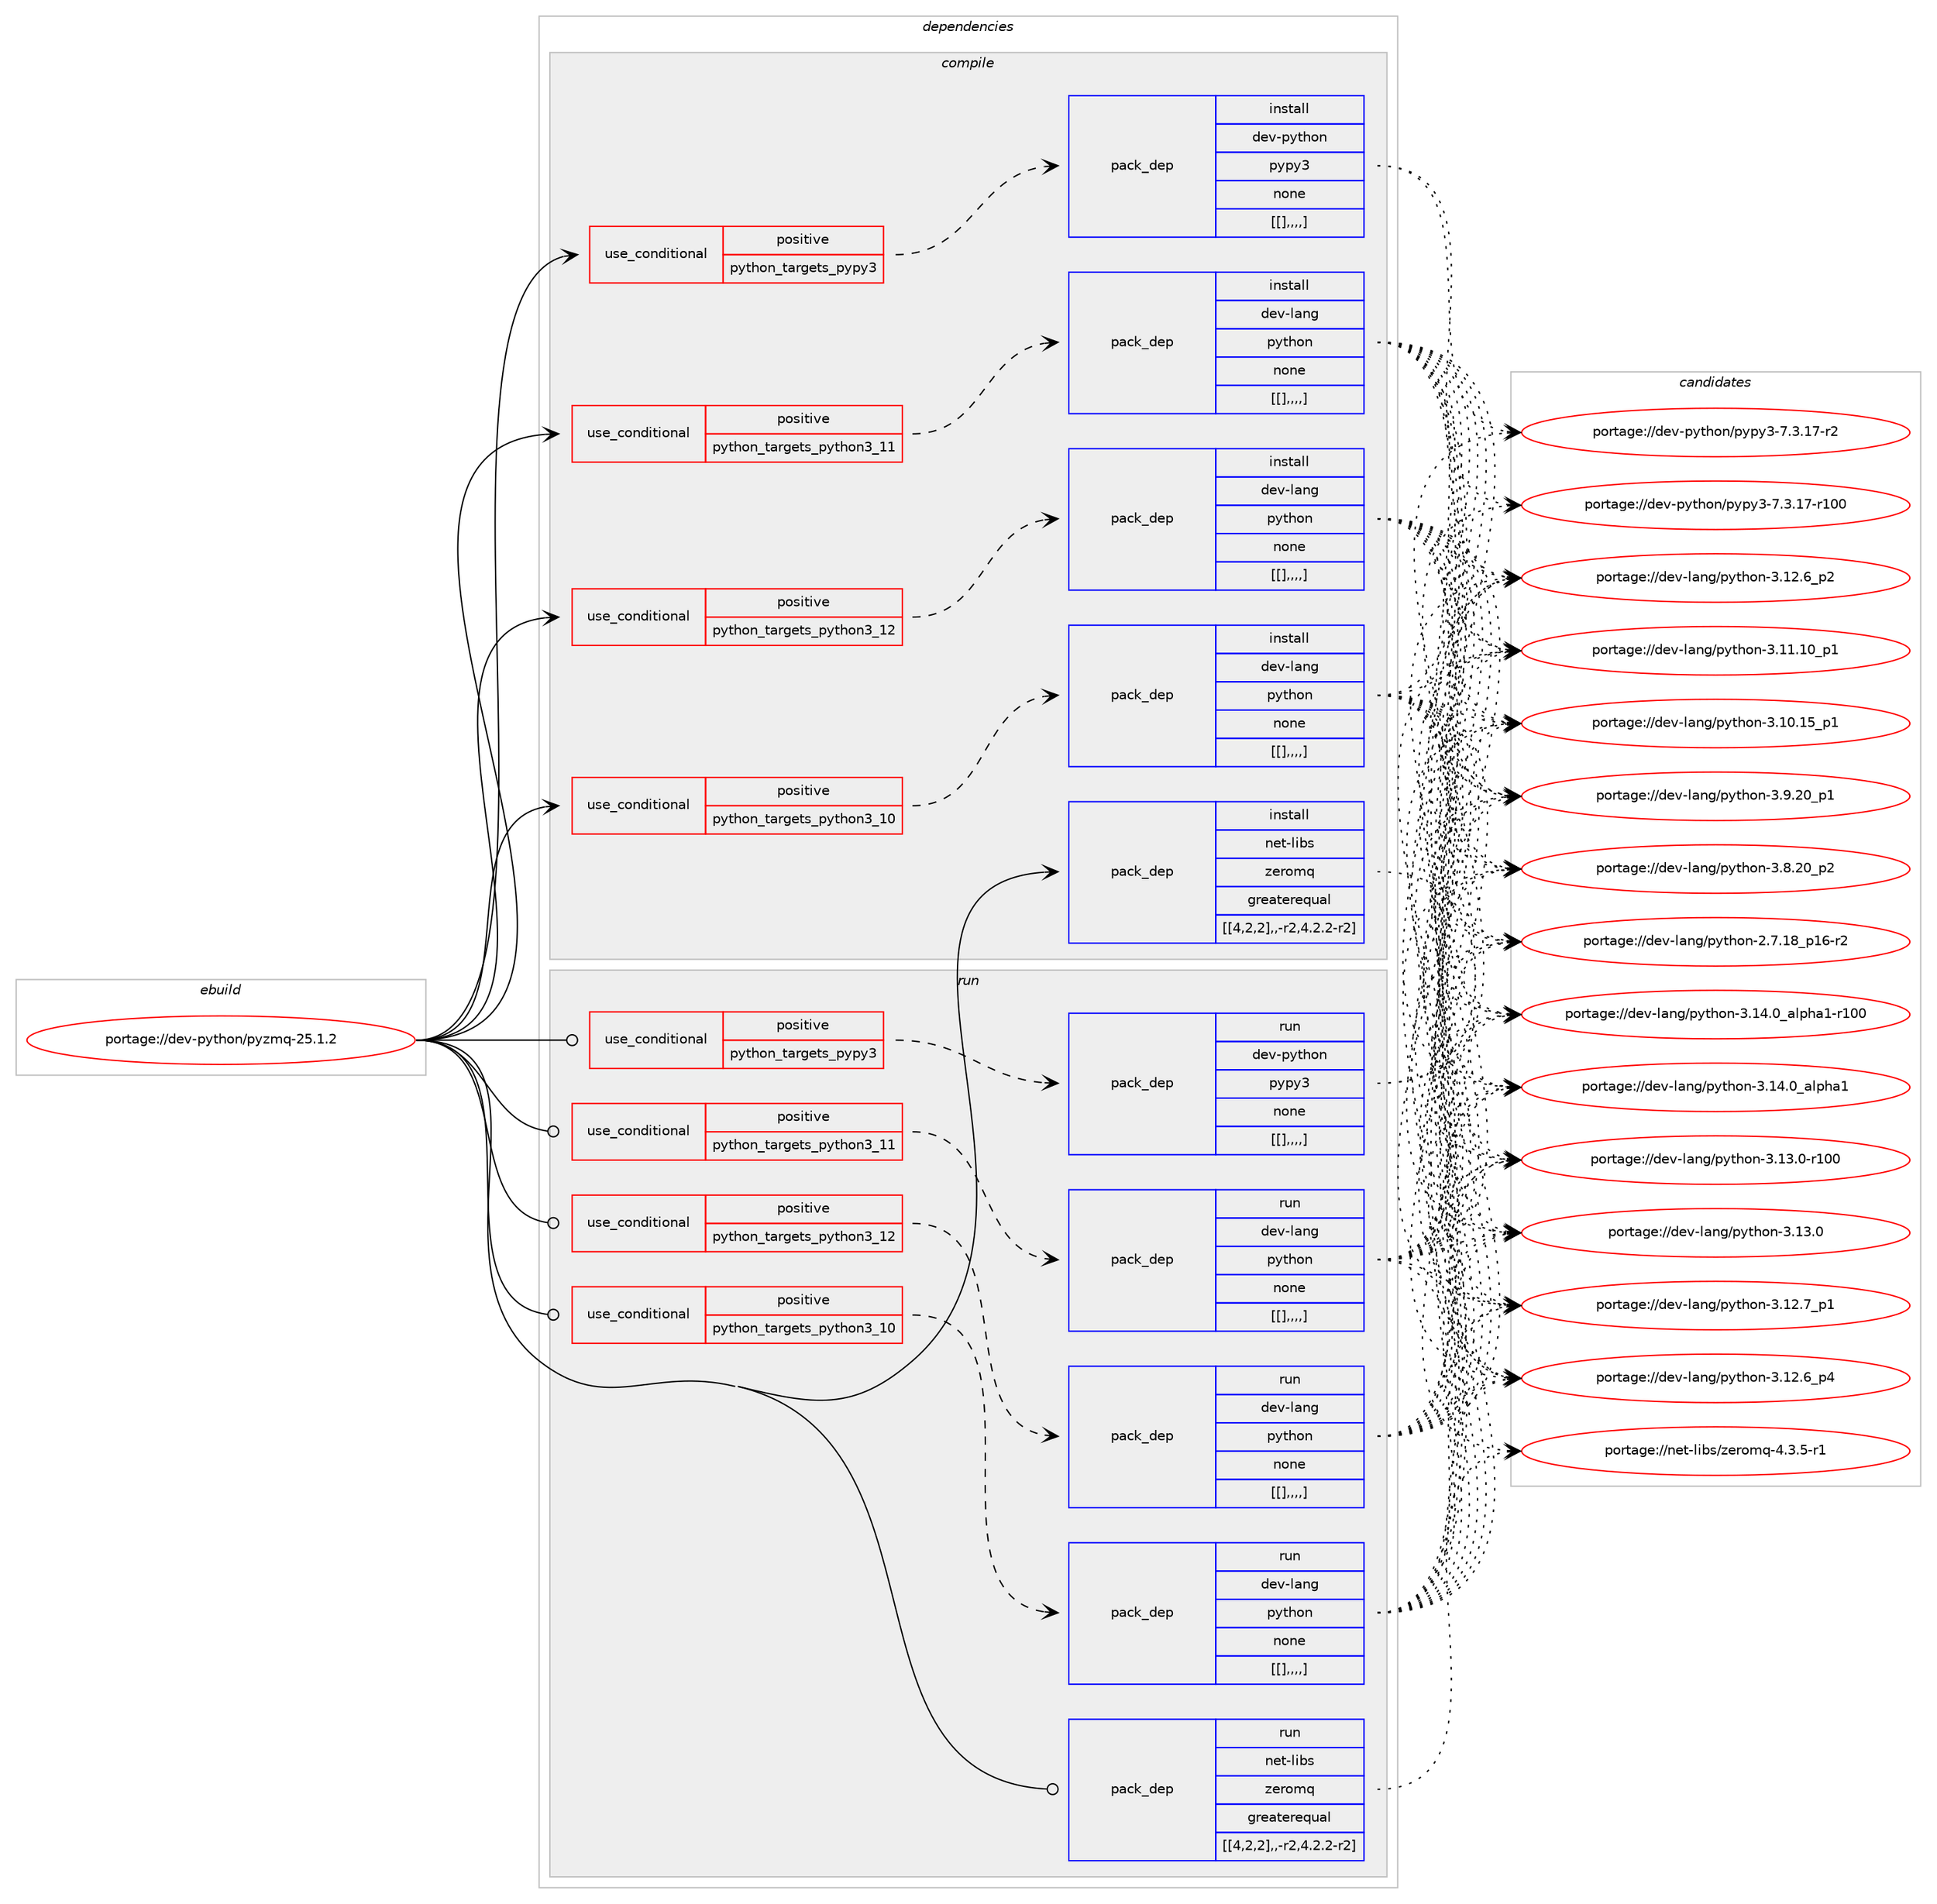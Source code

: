 digraph prolog {

# *************
# Graph options
# *************

newrank=true;
concentrate=true;
compound=true;
graph [rankdir=LR,fontname=Helvetica,fontsize=10,ranksep=1.5];#, ranksep=2.5, nodesep=0.2];
edge  [arrowhead=vee];
node  [fontname=Helvetica,fontsize=10];

# **********
# The ebuild
# **********

subgraph cluster_leftcol {
color=gray;
label=<<i>ebuild</i>>;
id [label="portage://dev-python/pyzmq-25.1.2", color=red, width=4, href="../dev-python/pyzmq-25.1.2.svg"];
}

# ****************
# The dependencies
# ****************

subgraph cluster_midcol {
color=gray;
label=<<i>dependencies</i>>;
subgraph cluster_compile {
fillcolor="#eeeeee";
style=filled;
label=<<i>compile</i>>;
subgraph cond41342 {
dependency167742 [label=<<TABLE BORDER="0" CELLBORDER="1" CELLSPACING="0" CELLPADDING="4"><TR><TD ROWSPAN="3" CELLPADDING="10">use_conditional</TD></TR><TR><TD>positive</TD></TR><TR><TD>python_targets_pypy3</TD></TR></TABLE>>, shape=none, color=red];
subgraph pack125048 {
dependency167782 [label=<<TABLE BORDER="0" CELLBORDER="1" CELLSPACING="0" CELLPADDING="4" WIDTH="220"><TR><TD ROWSPAN="6" CELLPADDING="30">pack_dep</TD></TR><TR><TD WIDTH="110">install</TD></TR><TR><TD>dev-python</TD></TR><TR><TD>pypy3</TD></TR><TR><TD>none</TD></TR><TR><TD>[[],,,,]</TD></TR></TABLE>>, shape=none, color=blue];
}
dependency167742:e -> dependency167782:w [weight=20,style="dashed",arrowhead="vee"];
}
id:e -> dependency167742:w [weight=20,style="solid",arrowhead="vee"];
subgraph cond41390 {
dependency167803 [label=<<TABLE BORDER="0" CELLBORDER="1" CELLSPACING="0" CELLPADDING="4"><TR><TD ROWSPAN="3" CELLPADDING="10">use_conditional</TD></TR><TR><TD>positive</TD></TR><TR><TD>python_targets_python3_10</TD></TR></TABLE>>, shape=none, color=red];
subgraph pack125117 {
dependency167871 [label=<<TABLE BORDER="0" CELLBORDER="1" CELLSPACING="0" CELLPADDING="4" WIDTH="220"><TR><TD ROWSPAN="6" CELLPADDING="30">pack_dep</TD></TR><TR><TD WIDTH="110">install</TD></TR><TR><TD>dev-lang</TD></TR><TR><TD>python</TD></TR><TR><TD>none</TD></TR><TR><TD>[[],,,,]</TD></TR></TABLE>>, shape=none, color=blue];
}
dependency167803:e -> dependency167871:w [weight=20,style="dashed",arrowhead="vee"];
}
id:e -> dependency167803:w [weight=20,style="solid",arrowhead="vee"];
subgraph cond41421 {
dependency167964 [label=<<TABLE BORDER="0" CELLBORDER="1" CELLSPACING="0" CELLPADDING="4"><TR><TD ROWSPAN="3" CELLPADDING="10">use_conditional</TD></TR><TR><TD>positive</TD></TR><TR><TD>python_targets_python3_11</TD></TR></TABLE>>, shape=none, color=red];
subgraph pack125170 {
dependency167984 [label=<<TABLE BORDER="0" CELLBORDER="1" CELLSPACING="0" CELLPADDING="4" WIDTH="220"><TR><TD ROWSPAN="6" CELLPADDING="30">pack_dep</TD></TR><TR><TD WIDTH="110">install</TD></TR><TR><TD>dev-lang</TD></TR><TR><TD>python</TD></TR><TR><TD>none</TD></TR><TR><TD>[[],,,,]</TD></TR></TABLE>>, shape=none, color=blue];
}
dependency167964:e -> dependency167984:w [weight=20,style="dashed",arrowhead="vee"];
}
id:e -> dependency167964:w [weight=20,style="solid",arrowhead="vee"];
subgraph cond41470 {
dependency167990 [label=<<TABLE BORDER="0" CELLBORDER="1" CELLSPACING="0" CELLPADDING="4"><TR><TD ROWSPAN="3" CELLPADDING="10">use_conditional</TD></TR><TR><TD>positive</TD></TR><TR><TD>python_targets_python3_12</TD></TR></TABLE>>, shape=none, color=red];
subgraph pack125188 {
dependency168034 [label=<<TABLE BORDER="0" CELLBORDER="1" CELLSPACING="0" CELLPADDING="4" WIDTH="220"><TR><TD ROWSPAN="6" CELLPADDING="30">pack_dep</TD></TR><TR><TD WIDTH="110">install</TD></TR><TR><TD>dev-lang</TD></TR><TR><TD>python</TD></TR><TR><TD>none</TD></TR><TR><TD>[[],,,,]</TD></TR></TABLE>>, shape=none, color=blue];
}
dependency167990:e -> dependency168034:w [weight=20,style="dashed",arrowhead="vee"];
}
id:e -> dependency167990:w [weight=20,style="solid",arrowhead="vee"];
subgraph pack125216 {
dependency168097 [label=<<TABLE BORDER="0" CELLBORDER="1" CELLSPACING="0" CELLPADDING="4" WIDTH="220"><TR><TD ROWSPAN="6" CELLPADDING="30">pack_dep</TD></TR><TR><TD WIDTH="110">install</TD></TR><TR><TD>net-libs</TD></TR><TR><TD>zeromq</TD></TR><TR><TD>greaterequal</TD></TR><TR><TD>[[4,2,2],,-r2,4.2.2-r2]</TD></TR></TABLE>>, shape=none, color=blue];
}
id:e -> dependency168097:w [weight=20,style="solid",arrowhead="vee"];
}
subgraph cluster_compileandrun {
fillcolor="#eeeeee";
style=filled;
label=<<i>compile and run</i>>;
}
subgraph cluster_run {
fillcolor="#eeeeee";
style=filled;
label=<<i>run</i>>;
subgraph cond41516 {
dependency168124 [label=<<TABLE BORDER="0" CELLBORDER="1" CELLSPACING="0" CELLPADDING="4"><TR><TD ROWSPAN="3" CELLPADDING="10">use_conditional</TD></TR><TR><TD>positive</TD></TR><TR><TD>python_targets_pypy3</TD></TR></TABLE>>, shape=none, color=red];
subgraph pack125264 {
dependency168129 [label=<<TABLE BORDER="0" CELLBORDER="1" CELLSPACING="0" CELLPADDING="4" WIDTH="220"><TR><TD ROWSPAN="6" CELLPADDING="30">pack_dep</TD></TR><TR><TD WIDTH="110">run</TD></TR><TR><TD>dev-python</TD></TR><TR><TD>pypy3</TD></TR><TR><TD>none</TD></TR><TR><TD>[[],,,,]</TD></TR></TABLE>>, shape=none, color=blue];
}
dependency168124:e -> dependency168129:w [weight=20,style="dashed",arrowhead="vee"];
}
id:e -> dependency168124:w [weight=20,style="solid",arrowhead="odot"];
subgraph cond41538 {
dependency168209 [label=<<TABLE BORDER="0" CELLBORDER="1" CELLSPACING="0" CELLPADDING="4"><TR><TD ROWSPAN="3" CELLPADDING="10">use_conditional</TD></TR><TR><TD>positive</TD></TR><TR><TD>python_targets_python3_10</TD></TR></TABLE>>, shape=none, color=red];
subgraph pack125336 {
dependency168229 [label=<<TABLE BORDER="0" CELLBORDER="1" CELLSPACING="0" CELLPADDING="4" WIDTH="220"><TR><TD ROWSPAN="6" CELLPADDING="30">pack_dep</TD></TR><TR><TD WIDTH="110">run</TD></TR><TR><TD>dev-lang</TD></TR><TR><TD>python</TD></TR><TR><TD>none</TD></TR><TR><TD>[[],,,,]</TD></TR></TABLE>>, shape=none, color=blue];
}
dependency168209:e -> dependency168229:w [weight=20,style="dashed",arrowhead="vee"];
}
id:e -> dependency168209:w [weight=20,style="solid",arrowhead="odot"];
subgraph cond41569 {
dependency168274 [label=<<TABLE BORDER="0" CELLBORDER="1" CELLSPACING="0" CELLPADDING="4"><TR><TD ROWSPAN="3" CELLPADDING="10">use_conditional</TD></TR><TR><TD>positive</TD></TR><TR><TD>python_targets_python3_11</TD></TR></TABLE>>, shape=none, color=red];
subgraph pack125373 {
dependency168296 [label=<<TABLE BORDER="0" CELLBORDER="1" CELLSPACING="0" CELLPADDING="4" WIDTH="220"><TR><TD ROWSPAN="6" CELLPADDING="30">pack_dep</TD></TR><TR><TD WIDTH="110">run</TD></TR><TR><TD>dev-lang</TD></TR><TR><TD>python</TD></TR><TR><TD>none</TD></TR><TR><TD>[[],,,,]</TD></TR></TABLE>>, shape=none, color=blue];
}
dependency168274:e -> dependency168296:w [weight=20,style="dashed",arrowhead="vee"];
}
id:e -> dependency168274:w [weight=20,style="solid",arrowhead="odot"];
subgraph cond41608 {
dependency168359 [label=<<TABLE BORDER="0" CELLBORDER="1" CELLSPACING="0" CELLPADDING="4"><TR><TD ROWSPAN="3" CELLPADDING="10">use_conditional</TD></TR><TR><TD>positive</TD></TR><TR><TD>python_targets_python3_12</TD></TR></TABLE>>, shape=none, color=red];
subgraph pack125446 {
dependency168420 [label=<<TABLE BORDER="0" CELLBORDER="1" CELLSPACING="0" CELLPADDING="4" WIDTH="220"><TR><TD ROWSPAN="6" CELLPADDING="30">pack_dep</TD></TR><TR><TD WIDTH="110">run</TD></TR><TR><TD>dev-lang</TD></TR><TR><TD>python</TD></TR><TR><TD>none</TD></TR><TR><TD>[[],,,,]</TD></TR></TABLE>>, shape=none, color=blue];
}
dependency168359:e -> dependency168420:w [weight=20,style="dashed",arrowhead="vee"];
}
id:e -> dependency168359:w [weight=20,style="solid",arrowhead="odot"];
subgraph pack125492 {
dependency168493 [label=<<TABLE BORDER="0" CELLBORDER="1" CELLSPACING="0" CELLPADDING="4" WIDTH="220"><TR><TD ROWSPAN="6" CELLPADDING="30">pack_dep</TD></TR><TR><TD WIDTH="110">run</TD></TR><TR><TD>net-libs</TD></TR><TR><TD>zeromq</TD></TR><TR><TD>greaterequal</TD></TR><TR><TD>[[4,2,2],,-r2,4.2.2-r2]</TD></TR></TABLE>>, shape=none, color=blue];
}
id:e -> dependency168493:w [weight=20,style="solid",arrowhead="odot"];
}
}

# **************
# The candidates
# **************

subgraph cluster_choices {
rank=same;
color=gray;
label=<<i>candidates</i>>;

subgraph choice125066 {
color=black;
nodesep=1;
choice100101118451121211161041111104711212111212151455546514649554511450 [label="portage://dev-python/pypy3-7.3.17-r2", color=red, width=4,href="../dev-python/pypy3-7.3.17-r2.svg"];
choice1001011184511212111610411111047112121112121514555465146495545114494848 [label="portage://dev-python/pypy3-7.3.17-r100", color=red, width=4,href="../dev-python/pypy3-7.3.17-r100.svg"];
dependency167782:e -> choice100101118451121211161041111104711212111212151455546514649554511450:w [style=dotted,weight="100"];
dependency167782:e -> choice1001011184511212111610411111047112121112121514555465146495545114494848:w [style=dotted,weight="100"];
}
subgraph choice125067 {
color=black;
nodesep=1;
choice100101118451089711010347112121116104111110455146495246489597108112104974945114494848 [label="portage://dev-lang/python-3.14.0_alpha1-r100", color=red, width=4,href="../dev-lang/python-3.14.0_alpha1-r100.svg"];
choice1001011184510897110103471121211161041111104551464952464895971081121049749 [label="portage://dev-lang/python-3.14.0_alpha1", color=red, width=4,href="../dev-lang/python-3.14.0_alpha1.svg"];
choice1001011184510897110103471121211161041111104551464951464845114494848 [label="portage://dev-lang/python-3.13.0-r100", color=red, width=4,href="../dev-lang/python-3.13.0-r100.svg"];
choice10010111845108971101034711212111610411111045514649514648 [label="portage://dev-lang/python-3.13.0", color=red, width=4,href="../dev-lang/python-3.13.0.svg"];
choice100101118451089711010347112121116104111110455146495046559511249 [label="portage://dev-lang/python-3.12.7_p1", color=red, width=4,href="../dev-lang/python-3.12.7_p1.svg"];
choice100101118451089711010347112121116104111110455146495046549511252 [label="portage://dev-lang/python-3.12.6_p4", color=red, width=4,href="../dev-lang/python-3.12.6_p4.svg"];
choice100101118451089711010347112121116104111110455146495046549511250 [label="portage://dev-lang/python-3.12.6_p2", color=red, width=4,href="../dev-lang/python-3.12.6_p2.svg"];
choice10010111845108971101034711212111610411111045514649494649489511249 [label="portage://dev-lang/python-3.11.10_p1", color=red, width=4,href="../dev-lang/python-3.11.10_p1.svg"];
choice10010111845108971101034711212111610411111045514649484649539511249 [label="portage://dev-lang/python-3.10.15_p1", color=red, width=4,href="../dev-lang/python-3.10.15_p1.svg"];
choice100101118451089711010347112121116104111110455146574650489511249 [label="portage://dev-lang/python-3.9.20_p1", color=red, width=4,href="../dev-lang/python-3.9.20_p1.svg"];
choice100101118451089711010347112121116104111110455146564650489511250 [label="portage://dev-lang/python-3.8.20_p2", color=red, width=4,href="../dev-lang/python-3.8.20_p2.svg"];
choice100101118451089711010347112121116104111110455046554649569511249544511450 [label="portage://dev-lang/python-2.7.18_p16-r2", color=red, width=4,href="../dev-lang/python-2.7.18_p16-r2.svg"];
dependency167871:e -> choice100101118451089711010347112121116104111110455146495246489597108112104974945114494848:w [style=dotted,weight="100"];
dependency167871:e -> choice1001011184510897110103471121211161041111104551464952464895971081121049749:w [style=dotted,weight="100"];
dependency167871:e -> choice1001011184510897110103471121211161041111104551464951464845114494848:w [style=dotted,weight="100"];
dependency167871:e -> choice10010111845108971101034711212111610411111045514649514648:w [style=dotted,weight="100"];
dependency167871:e -> choice100101118451089711010347112121116104111110455146495046559511249:w [style=dotted,weight="100"];
dependency167871:e -> choice100101118451089711010347112121116104111110455146495046549511252:w [style=dotted,weight="100"];
dependency167871:e -> choice100101118451089711010347112121116104111110455146495046549511250:w [style=dotted,weight="100"];
dependency167871:e -> choice10010111845108971101034711212111610411111045514649494649489511249:w [style=dotted,weight="100"];
dependency167871:e -> choice10010111845108971101034711212111610411111045514649484649539511249:w [style=dotted,weight="100"];
dependency167871:e -> choice100101118451089711010347112121116104111110455146574650489511249:w [style=dotted,weight="100"];
dependency167871:e -> choice100101118451089711010347112121116104111110455146564650489511250:w [style=dotted,weight="100"];
dependency167871:e -> choice100101118451089711010347112121116104111110455046554649569511249544511450:w [style=dotted,weight="100"];
}
subgraph choice125071 {
color=black;
nodesep=1;
choice100101118451089711010347112121116104111110455146495246489597108112104974945114494848 [label="portage://dev-lang/python-3.14.0_alpha1-r100", color=red, width=4,href="../dev-lang/python-3.14.0_alpha1-r100.svg"];
choice1001011184510897110103471121211161041111104551464952464895971081121049749 [label="portage://dev-lang/python-3.14.0_alpha1", color=red, width=4,href="../dev-lang/python-3.14.0_alpha1.svg"];
choice1001011184510897110103471121211161041111104551464951464845114494848 [label="portage://dev-lang/python-3.13.0-r100", color=red, width=4,href="../dev-lang/python-3.13.0-r100.svg"];
choice10010111845108971101034711212111610411111045514649514648 [label="portage://dev-lang/python-3.13.0", color=red, width=4,href="../dev-lang/python-3.13.0.svg"];
choice100101118451089711010347112121116104111110455146495046559511249 [label="portage://dev-lang/python-3.12.7_p1", color=red, width=4,href="../dev-lang/python-3.12.7_p1.svg"];
choice100101118451089711010347112121116104111110455146495046549511252 [label="portage://dev-lang/python-3.12.6_p4", color=red, width=4,href="../dev-lang/python-3.12.6_p4.svg"];
choice100101118451089711010347112121116104111110455146495046549511250 [label="portage://dev-lang/python-3.12.6_p2", color=red, width=4,href="../dev-lang/python-3.12.6_p2.svg"];
choice10010111845108971101034711212111610411111045514649494649489511249 [label="portage://dev-lang/python-3.11.10_p1", color=red, width=4,href="../dev-lang/python-3.11.10_p1.svg"];
choice10010111845108971101034711212111610411111045514649484649539511249 [label="portage://dev-lang/python-3.10.15_p1", color=red, width=4,href="../dev-lang/python-3.10.15_p1.svg"];
choice100101118451089711010347112121116104111110455146574650489511249 [label="portage://dev-lang/python-3.9.20_p1", color=red, width=4,href="../dev-lang/python-3.9.20_p1.svg"];
choice100101118451089711010347112121116104111110455146564650489511250 [label="portage://dev-lang/python-3.8.20_p2", color=red, width=4,href="../dev-lang/python-3.8.20_p2.svg"];
choice100101118451089711010347112121116104111110455046554649569511249544511450 [label="portage://dev-lang/python-2.7.18_p16-r2", color=red, width=4,href="../dev-lang/python-2.7.18_p16-r2.svg"];
dependency167984:e -> choice100101118451089711010347112121116104111110455146495246489597108112104974945114494848:w [style=dotted,weight="100"];
dependency167984:e -> choice1001011184510897110103471121211161041111104551464952464895971081121049749:w [style=dotted,weight="100"];
dependency167984:e -> choice1001011184510897110103471121211161041111104551464951464845114494848:w [style=dotted,weight="100"];
dependency167984:e -> choice10010111845108971101034711212111610411111045514649514648:w [style=dotted,weight="100"];
dependency167984:e -> choice100101118451089711010347112121116104111110455146495046559511249:w [style=dotted,weight="100"];
dependency167984:e -> choice100101118451089711010347112121116104111110455146495046549511252:w [style=dotted,weight="100"];
dependency167984:e -> choice100101118451089711010347112121116104111110455146495046549511250:w [style=dotted,weight="100"];
dependency167984:e -> choice10010111845108971101034711212111610411111045514649494649489511249:w [style=dotted,weight="100"];
dependency167984:e -> choice10010111845108971101034711212111610411111045514649484649539511249:w [style=dotted,weight="100"];
dependency167984:e -> choice100101118451089711010347112121116104111110455146574650489511249:w [style=dotted,weight="100"];
dependency167984:e -> choice100101118451089711010347112121116104111110455146564650489511250:w [style=dotted,weight="100"];
dependency167984:e -> choice100101118451089711010347112121116104111110455046554649569511249544511450:w [style=dotted,weight="100"];
}
subgraph choice125145 {
color=black;
nodesep=1;
choice100101118451089711010347112121116104111110455146495246489597108112104974945114494848 [label="portage://dev-lang/python-3.14.0_alpha1-r100", color=red, width=4,href="../dev-lang/python-3.14.0_alpha1-r100.svg"];
choice1001011184510897110103471121211161041111104551464952464895971081121049749 [label="portage://dev-lang/python-3.14.0_alpha1", color=red, width=4,href="../dev-lang/python-3.14.0_alpha1.svg"];
choice1001011184510897110103471121211161041111104551464951464845114494848 [label="portage://dev-lang/python-3.13.0-r100", color=red, width=4,href="../dev-lang/python-3.13.0-r100.svg"];
choice10010111845108971101034711212111610411111045514649514648 [label="portage://dev-lang/python-3.13.0", color=red, width=4,href="../dev-lang/python-3.13.0.svg"];
choice100101118451089711010347112121116104111110455146495046559511249 [label="portage://dev-lang/python-3.12.7_p1", color=red, width=4,href="../dev-lang/python-3.12.7_p1.svg"];
choice100101118451089711010347112121116104111110455146495046549511252 [label="portage://dev-lang/python-3.12.6_p4", color=red, width=4,href="../dev-lang/python-3.12.6_p4.svg"];
choice100101118451089711010347112121116104111110455146495046549511250 [label="portage://dev-lang/python-3.12.6_p2", color=red, width=4,href="../dev-lang/python-3.12.6_p2.svg"];
choice10010111845108971101034711212111610411111045514649494649489511249 [label="portage://dev-lang/python-3.11.10_p1", color=red, width=4,href="../dev-lang/python-3.11.10_p1.svg"];
choice10010111845108971101034711212111610411111045514649484649539511249 [label="portage://dev-lang/python-3.10.15_p1", color=red, width=4,href="../dev-lang/python-3.10.15_p1.svg"];
choice100101118451089711010347112121116104111110455146574650489511249 [label="portage://dev-lang/python-3.9.20_p1", color=red, width=4,href="../dev-lang/python-3.9.20_p1.svg"];
choice100101118451089711010347112121116104111110455146564650489511250 [label="portage://dev-lang/python-3.8.20_p2", color=red, width=4,href="../dev-lang/python-3.8.20_p2.svg"];
choice100101118451089711010347112121116104111110455046554649569511249544511450 [label="portage://dev-lang/python-2.7.18_p16-r2", color=red, width=4,href="../dev-lang/python-2.7.18_p16-r2.svg"];
dependency168034:e -> choice100101118451089711010347112121116104111110455146495246489597108112104974945114494848:w [style=dotted,weight="100"];
dependency168034:e -> choice1001011184510897110103471121211161041111104551464952464895971081121049749:w [style=dotted,weight="100"];
dependency168034:e -> choice1001011184510897110103471121211161041111104551464951464845114494848:w [style=dotted,weight="100"];
dependency168034:e -> choice10010111845108971101034711212111610411111045514649514648:w [style=dotted,weight="100"];
dependency168034:e -> choice100101118451089711010347112121116104111110455146495046559511249:w [style=dotted,weight="100"];
dependency168034:e -> choice100101118451089711010347112121116104111110455146495046549511252:w [style=dotted,weight="100"];
dependency168034:e -> choice100101118451089711010347112121116104111110455146495046549511250:w [style=dotted,weight="100"];
dependency168034:e -> choice10010111845108971101034711212111610411111045514649494649489511249:w [style=dotted,weight="100"];
dependency168034:e -> choice10010111845108971101034711212111610411111045514649484649539511249:w [style=dotted,weight="100"];
dependency168034:e -> choice100101118451089711010347112121116104111110455146574650489511249:w [style=dotted,weight="100"];
dependency168034:e -> choice100101118451089711010347112121116104111110455146564650489511250:w [style=dotted,weight="100"];
dependency168034:e -> choice100101118451089711010347112121116104111110455046554649569511249544511450:w [style=dotted,weight="100"];
}
subgraph choice125163 {
color=black;
nodesep=1;
choice1101011164510810598115471221011141111091134552465146534511449 [label="portage://net-libs/zeromq-4.3.5-r1", color=red, width=4,href="../net-libs/zeromq-4.3.5-r1.svg"];
dependency168097:e -> choice1101011164510810598115471221011141111091134552465146534511449:w [style=dotted,weight="100"];
}
subgraph choice125180 {
color=black;
nodesep=1;
choice100101118451121211161041111104711212111212151455546514649554511450 [label="portage://dev-python/pypy3-7.3.17-r2", color=red, width=4,href="../dev-python/pypy3-7.3.17-r2.svg"];
choice1001011184511212111610411111047112121112121514555465146495545114494848 [label="portage://dev-python/pypy3-7.3.17-r100", color=red, width=4,href="../dev-python/pypy3-7.3.17-r100.svg"];
dependency168129:e -> choice100101118451121211161041111104711212111212151455546514649554511450:w [style=dotted,weight="100"];
dependency168129:e -> choice1001011184511212111610411111047112121112121514555465146495545114494848:w [style=dotted,weight="100"];
}
subgraph choice125191 {
color=black;
nodesep=1;
choice100101118451089711010347112121116104111110455146495246489597108112104974945114494848 [label="portage://dev-lang/python-3.14.0_alpha1-r100", color=red, width=4,href="../dev-lang/python-3.14.0_alpha1-r100.svg"];
choice1001011184510897110103471121211161041111104551464952464895971081121049749 [label="portage://dev-lang/python-3.14.0_alpha1", color=red, width=4,href="../dev-lang/python-3.14.0_alpha1.svg"];
choice1001011184510897110103471121211161041111104551464951464845114494848 [label="portage://dev-lang/python-3.13.0-r100", color=red, width=4,href="../dev-lang/python-3.13.0-r100.svg"];
choice10010111845108971101034711212111610411111045514649514648 [label="portage://dev-lang/python-3.13.0", color=red, width=4,href="../dev-lang/python-3.13.0.svg"];
choice100101118451089711010347112121116104111110455146495046559511249 [label="portage://dev-lang/python-3.12.7_p1", color=red, width=4,href="../dev-lang/python-3.12.7_p1.svg"];
choice100101118451089711010347112121116104111110455146495046549511252 [label="portage://dev-lang/python-3.12.6_p4", color=red, width=4,href="../dev-lang/python-3.12.6_p4.svg"];
choice100101118451089711010347112121116104111110455146495046549511250 [label="portage://dev-lang/python-3.12.6_p2", color=red, width=4,href="../dev-lang/python-3.12.6_p2.svg"];
choice10010111845108971101034711212111610411111045514649494649489511249 [label="portage://dev-lang/python-3.11.10_p1", color=red, width=4,href="../dev-lang/python-3.11.10_p1.svg"];
choice10010111845108971101034711212111610411111045514649484649539511249 [label="portage://dev-lang/python-3.10.15_p1", color=red, width=4,href="../dev-lang/python-3.10.15_p1.svg"];
choice100101118451089711010347112121116104111110455146574650489511249 [label="portage://dev-lang/python-3.9.20_p1", color=red, width=4,href="../dev-lang/python-3.9.20_p1.svg"];
choice100101118451089711010347112121116104111110455146564650489511250 [label="portage://dev-lang/python-3.8.20_p2", color=red, width=4,href="../dev-lang/python-3.8.20_p2.svg"];
choice100101118451089711010347112121116104111110455046554649569511249544511450 [label="portage://dev-lang/python-2.7.18_p16-r2", color=red, width=4,href="../dev-lang/python-2.7.18_p16-r2.svg"];
dependency168229:e -> choice100101118451089711010347112121116104111110455146495246489597108112104974945114494848:w [style=dotted,weight="100"];
dependency168229:e -> choice1001011184510897110103471121211161041111104551464952464895971081121049749:w [style=dotted,weight="100"];
dependency168229:e -> choice1001011184510897110103471121211161041111104551464951464845114494848:w [style=dotted,weight="100"];
dependency168229:e -> choice10010111845108971101034711212111610411111045514649514648:w [style=dotted,weight="100"];
dependency168229:e -> choice100101118451089711010347112121116104111110455146495046559511249:w [style=dotted,weight="100"];
dependency168229:e -> choice100101118451089711010347112121116104111110455146495046549511252:w [style=dotted,weight="100"];
dependency168229:e -> choice100101118451089711010347112121116104111110455146495046549511250:w [style=dotted,weight="100"];
dependency168229:e -> choice10010111845108971101034711212111610411111045514649494649489511249:w [style=dotted,weight="100"];
dependency168229:e -> choice10010111845108971101034711212111610411111045514649484649539511249:w [style=dotted,weight="100"];
dependency168229:e -> choice100101118451089711010347112121116104111110455146574650489511249:w [style=dotted,weight="100"];
dependency168229:e -> choice100101118451089711010347112121116104111110455146564650489511250:w [style=dotted,weight="100"];
dependency168229:e -> choice100101118451089711010347112121116104111110455046554649569511249544511450:w [style=dotted,weight="100"];
}
subgraph choice125201 {
color=black;
nodesep=1;
choice100101118451089711010347112121116104111110455146495246489597108112104974945114494848 [label="portage://dev-lang/python-3.14.0_alpha1-r100", color=red, width=4,href="../dev-lang/python-3.14.0_alpha1-r100.svg"];
choice1001011184510897110103471121211161041111104551464952464895971081121049749 [label="portage://dev-lang/python-3.14.0_alpha1", color=red, width=4,href="../dev-lang/python-3.14.0_alpha1.svg"];
choice1001011184510897110103471121211161041111104551464951464845114494848 [label="portage://dev-lang/python-3.13.0-r100", color=red, width=4,href="../dev-lang/python-3.13.0-r100.svg"];
choice10010111845108971101034711212111610411111045514649514648 [label="portage://dev-lang/python-3.13.0", color=red, width=4,href="../dev-lang/python-3.13.0.svg"];
choice100101118451089711010347112121116104111110455146495046559511249 [label="portage://dev-lang/python-3.12.7_p1", color=red, width=4,href="../dev-lang/python-3.12.7_p1.svg"];
choice100101118451089711010347112121116104111110455146495046549511252 [label="portage://dev-lang/python-3.12.6_p4", color=red, width=4,href="../dev-lang/python-3.12.6_p4.svg"];
choice100101118451089711010347112121116104111110455146495046549511250 [label="portage://dev-lang/python-3.12.6_p2", color=red, width=4,href="../dev-lang/python-3.12.6_p2.svg"];
choice10010111845108971101034711212111610411111045514649494649489511249 [label="portage://dev-lang/python-3.11.10_p1", color=red, width=4,href="../dev-lang/python-3.11.10_p1.svg"];
choice10010111845108971101034711212111610411111045514649484649539511249 [label="portage://dev-lang/python-3.10.15_p1", color=red, width=4,href="../dev-lang/python-3.10.15_p1.svg"];
choice100101118451089711010347112121116104111110455146574650489511249 [label="portage://dev-lang/python-3.9.20_p1", color=red, width=4,href="../dev-lang/python-3.9.20_p1.svg"];
choice100101118451089711010347112121116104111110455146564650489511250 [label="portage://dev-lang/python-3.8.20_p2", color=red, width=4,href="../dev-lang/python-3.8.20_p2.svg"];
choice100101118451089711010347112121116104111110455046554649569511249544511450 [label="portage://dev-lang/python-2.7.18_p16-r2", color=red, width=4,href="../dev-lang/python-2.7.18_p16-r2.svg"];
dependency168296:e -> choice100101118451089711010347112121116104111110455146495246489597108112104974945114494848:w [style=dotted,weight="100"];
dependency168296:e -> choice1001011184510897110103471121211161041111104551464952464895971081121049749:w [style=dotted,weight="100"];
dependency168296:e -> choice1001011184510897110103471121211161041111104551464951464845114494848:w [style=dotted,weight="100"];
dependency168296:e -> choice10010111845108971101034711212111610411111045514649514648:w [style=dotted,weight="100"];
dependency168296:e -> choice100101118451089711010347112121116104111110455146495046559511249:w [style=dotted,weight="100"];
dependency168296:e -> choice100101118451089711010347112121116104111110455146495046549511252:w [style=dotted,weight="100"];
dependency168296:e -> choice100101118451089711010347112121116104111110455146495046549511250:w [style=dotted,weight="100"];
dependency168296:e -> choice10010111845108971101034711212111610411111045514649494649489511249:w [style=dotted,weight="100"];
dependency168296:e -> choice10010111845108971101034711212111610411111045514649484649539511249:w [style=dotted,weight="100"];
dependency168296:e -> choice100101118451089711010347112121116104111110455146574650489511249:w [style=dotted,weight="100"];
dependency168296:e -> choice100101118451089711010347112121116104111110455146564650489511250:w [style=dotted,weight="100"];
dependency168296:e -> choice100101118451089711010347112121116104111110455046554649569511249544511450:w [style=dotted,weight="100"];
}
subgraph choice125206 {
color=black;
nodesep=1;
choice100101118451089711010347112121116104111110455146495246489597108112104974945114494848 [label="portage://dev-lang/python-3.14.0_alpha1-r100", color=red, width=4,href="../dev-lang/python-3.14.0_alpha1-r100.svg"];
choice1001011184510897110103471121211161041111104551464952464895971081121049749 [label="portage://dev-lang/python-3.14.0_alpha1", color=red, width=4,href="../dev-lang/python-3.14.0_alpha1.svg"];
choice1001011184510897110103471121211161041111104551464951464845114494848 [label="portage://dev-lang/python-3.13.0-r100", color=red, width=4,href="../dev-lang/python-3.13.0-r100.svg"];
choice10010111845108971101034711212111610411111045514649514648 [label="portage://dev-lang/python-3.13.0", color=red, width=4,href="../dev-lang/python-3.13.0.svg"];
choice100101118451089711010347112121116104111110455146495046559511249 [label="portage://dev-lang/python-3.12.7_p1", color=red, width=4,href="../dev-lang/python-3.12.7_p1.svg"];
choice100101118451089711010347112121116104111110455146495046549511252 [label="portage://dev-lang/python-3.12.6_p4", color=red, width=4,href="../dev-lang/python-3.12.6_p4.svg"];
choice100101118451089711010347112121116104111110455146495046549511250 [label="portage://dev-lang/python-3.12.6_p2", color=red, width=4,href="../dev-lang/python-3.12.6_p2.svg"];
choice10010111845108971101034711212111610411111045514649494649489511249 [label="portage://dev-lang/python-3.11.10_p1", color=red, width=4,href="../dev-lang/python-3.11.10_p1.svg"];
choice10010111845108971101034711212111610411111045514649484649539511249 [label="portage://dev-lang/python-3.10.15_p1", color=red, width=4,href="../dev-lang/python-3.10.15_p1.svg"];
choice100101118451089711010347112121116104111110455146574650489511249 [label="portage://dev-lang/python-3.9.20_p1", color=red, width=4,href="../dev-lang/python-3.9.20_p1.svg"];
choice100101118451089711010347112121116104111110455146564650489511250 [label="portage://dev-lang/python-3.8.20_p2", color=red, width=4,href="../dev-lang/python-3.8.20_p2.svg"];
choice100101118451089711010347112121116104111110455046554649569511249544511450 [label="portage://dev-lang/python-2.7.18_p16-r2", color=red, width=4,href="../dev-lang/python-2.7.18_p16-r2.svg"];
dependency168420:e -> choice100101118451089711010347112121116104111110455146495246489597108112104974945114494848:w [style=dotted,weight="100"];
dependency168420:e -> choice1001011184510897110103471121211161041111104551464952464895971081121049749:w [style=dotted,weight="100"];
dependency168420:e -> choice1001011184510897110103471121211161041111104551464951464845114494848:w [style=dotted,weight="100"];
dependency168420:e -> choice10010111845108971101034711212111610411111045514649514648:w [style=dotted,weight="100"];
dependency168420:e -> choice100101118451089711010347112121116104111110455146495046559511249:w [style=dotted,weight="100"];
dependency168420:e -> choice100101118451089711010347112121116104111110455146495046549511252:w [style=dotted,weight="100"];
dependency168420:e -> choice100101118451089711010347112121116104111110455146495046549511250:w [style=dotted,weight="100"];
dependency168420:e -> choice10010111845108971101034711212111610411111045514649494649489511249:w [style=dotted,weight="100"];
dependency168420:e -> choice10010111845108971101034711212111610411111045514649484649539511249:w [style=dotted,weight="100"];
dependency168420:e -> choice100101118451089711010347112121116104111110455146574650489511249:w [style=dotted,weight="100"];
dependency168420:e -> choice100101118451089711010347112121116104111110455146564650489511250:w [style=dotted,weight="100"];
dependency168420:e -> choice100101118451089711010347112121116104111110455046554649569511249544511450:w [style=dotted,weight="100"];
}
subgraph choice125217 {
color=black;
nodesep=1;
choice1101011164510810598115471221011141111091134552465146534511449 [label="portage://net-libs/zeromq-4.3.5-r1", color=red, width=4,href="../net-libs/zeromq-4.3.5-r1.svg"];
dependency168493:e -> choice1101011164510810598115471221011141111091134552465146534511449:w [style=dotted,weight="100"];
}
}

}

